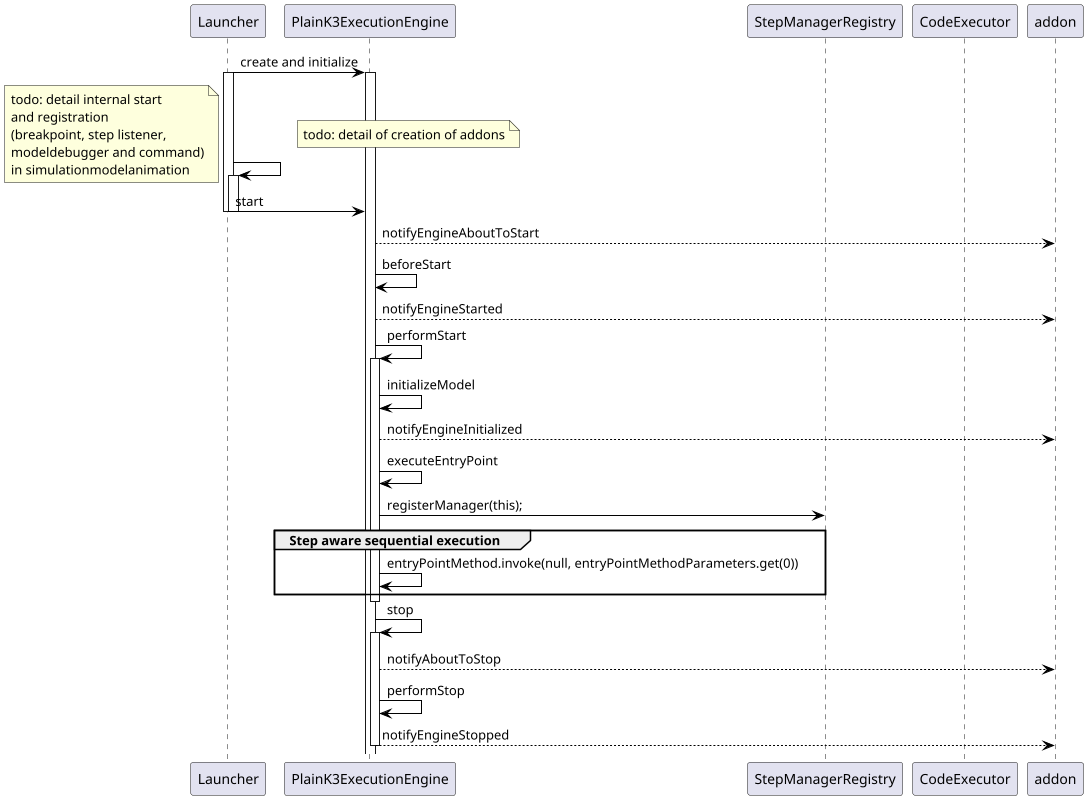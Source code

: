 

@startuml
skinparam class {
	BackgroundColor White
	ArrowColor Black
	BorderColor Black
}

scale max 1024 width
scale max 800 height

participant Launcher
participant PlainK3ExecutionEngine as Engine
participant StepManagerRegistry
participant CodeExecutor
participant addon


Launcher -> Engine : create and initialize
activate Engine

activate Launcher
Launcher -> Launcher : 
activate Launcher
note right
	todo: detail of creation of addons
end note

note left
	todo: detail internal start 
	and registration 
	(breakpoint, step listener, 
	modeldebugger and command)
	in simulationmodelanimation
end note
Launcher -> Engine : start

deactivate Launcher

deactivate Launcher

Engine --> addon : notifyEngineAboutToStart
Engine -> Engine : beforeStart
Engine --> addon : notifyEngineStarted
Engine -> Engine : performStart
activate Engine 

Engine -> Engine: initializeModel
Engine --> addon: notifyEngineInitialized
Engine -> Engine: executeEntryPoint

Engine -> StepManagerRegistry: registerManager(this);
 
group Step aware sequential execution
Engine -> Engine: entryPointMethod.invoke(null, entryPointMethodParameters.get(0))
end 
deactivate Engine
Engine -> Engine : stop
activate Engine
Engine --> addon : notifyAboutToStop
Engine -> Engine : performStop
Engine --> addon : notifyEngineStopped
deactivate Engine

@enduml